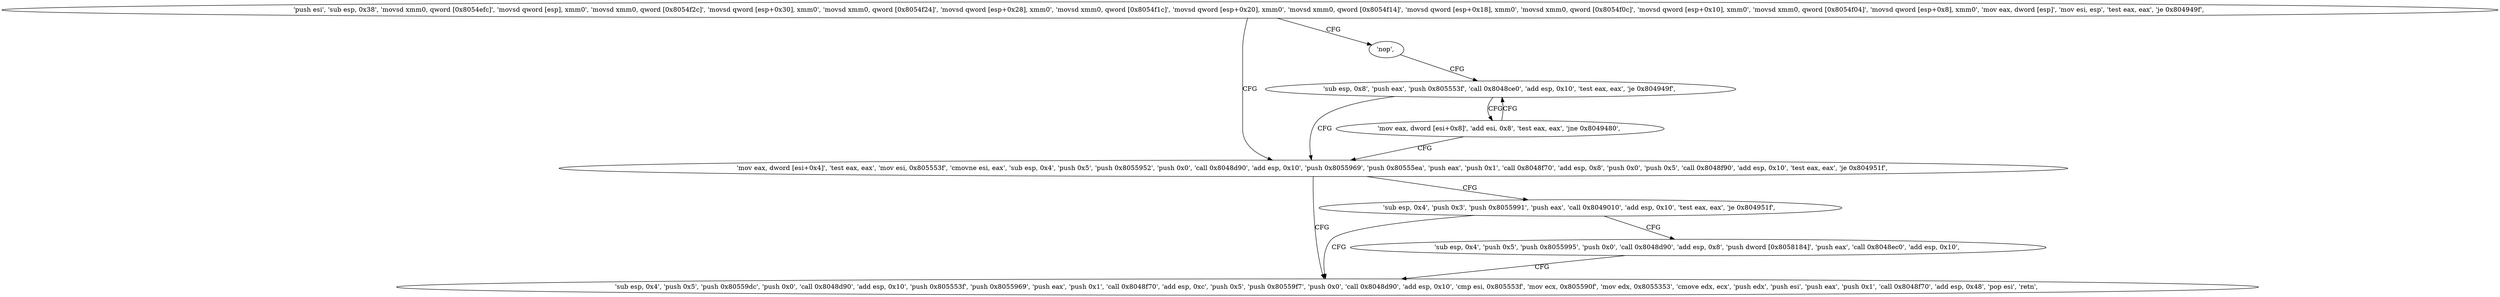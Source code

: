 digraph "func" {
"134517776" [label = "'push esi', 'sub esp, 0x38', 'movsd xmm0, qword [0x8054efc]', 'movsd qword [esp], xmm0', 'movsd xmm0, qword [0x8054f2c]', 'movsd qword [esp+0x30], xmm0', 'movsd xmm0, qword [0x8054f24]', 'movsd qword [esp+0x28], xmm0', 'movsd xmm0, qword [0x8054f1c]', 'movsd qword [esp+0x20], xmm0', 'movsd xmm0, qword [0x8054f14]', 'movsd qword [esp+0x18], xmm0', 'movsd xmm0, qword [0x8054f0c]', 'movsd qword [esp+0x10], xmm0', 'movsd xmm0, qword [0x8054f04]', 'movsd qword [esp+0x8], xmm0', 'mov eax, dword [esp]', 'mov esi, esp', 'test eax, eax', 'je 0x804949f', " ]
"134517919" [label = "'mov eax, dword [esi+0x4]', 'test eax, eax', 'mov esi, 0x805553f', 'cmovne esi, eax', 'sub esp, 0x4', 'push 0x5', 'push 0x8055952', 'push 0x0', 'call 0x8048d90', 'add esp, 0x10', 'push 0x8055969', 'push 0x80555ea', 'push eax', 'push 0x1', 'call 0x8048f70', 'add esp, 0x8', 'push 0x0', 'push 0x5', 'call 0x8048f90', 'add esp, 0x10', 'test eax, eax', 'je 0x804951f', " ]
"134517886" [label = "'nop', " ]
"134518047" [label = "'sub esp, 0x4', 'push 0x5', 'push 0x80559dc', 'push 0x0', 'call 0x8048d90', 'add esp, 0x10', 'push 0x805553f', 'push 0x8055969', 'push eax', 'push 0x1', 'call 0x8048f70', 'add esp, 0xc', 'push 0x5', 'push 0x80559f7', 'push 0x0', 'call 0x8048d90', 'add esp, 0x10', 'cmp esi, 0x805553f', 'mov ecx, 0x805590f', 'mov edx, 0x8055353', 'cmove edx, ecx', 'push edx', 'push esi', 'push eax', 'push 0x1', 'call 0x8048f70', 'add esp, 0x48', 'pop esi', 'retn', " ]
"134517989" [label = "'sub esp, 0x4', 'push 0x3', 'push 0x8055991', 'push eax', 'call 0x8049010', 'add esp, 0x10', 'test eax, eax', 'je 0x804951f', " ]
"134517888" [label = "'sub esp, 0x8', 'push eax', 'push 0x805553f', 'call 0x8048ce0', 'add esp, 0x10', 'test eax, eax', 'je 0x804949f', " ]
"134518012" [label = "'sub esp, 0x4', 'push 0x5', 'push 0x8055995', 'push 0x0', 'call 0x8048d90', 'add esp, 0x8', 'push dword [0x8058184]', 'push eax', 'call 0x8048ec0', 'add esp, 0x10', " ]
"134517909" [label = "'mov eax, dword [esi+0x8]', 'add esi, 0x8', 'test eax, eax', 'jne 0x8049480', " ]
"134517776" -> "134517919" [ label = "CFG" ]
"134517776" -> "134517886" [ label = "CFG" ]
"134517919" -> "134518047" [ label = "CFG" ]
"134517919" -> "134517989" [ label = "CFG" ]
"134517886" -> "134517888" [ label = "CFG" ]
"134517989" -> "134518047" [ label = "CFG" ]
"134517989" -> "134518012" [ label = "CFG" ]
"134517888" -> "134517919" [ label = "CFG" ]
"134517888" -> "134517909" [ label = "CFG" ]
"134518012" -> "134518047" [ label = "CFG" ]
"134517909" -> "134517888" [ label = "CFG" ]
"134517909" -> "134517919" [ label = "CFG" ]
}
